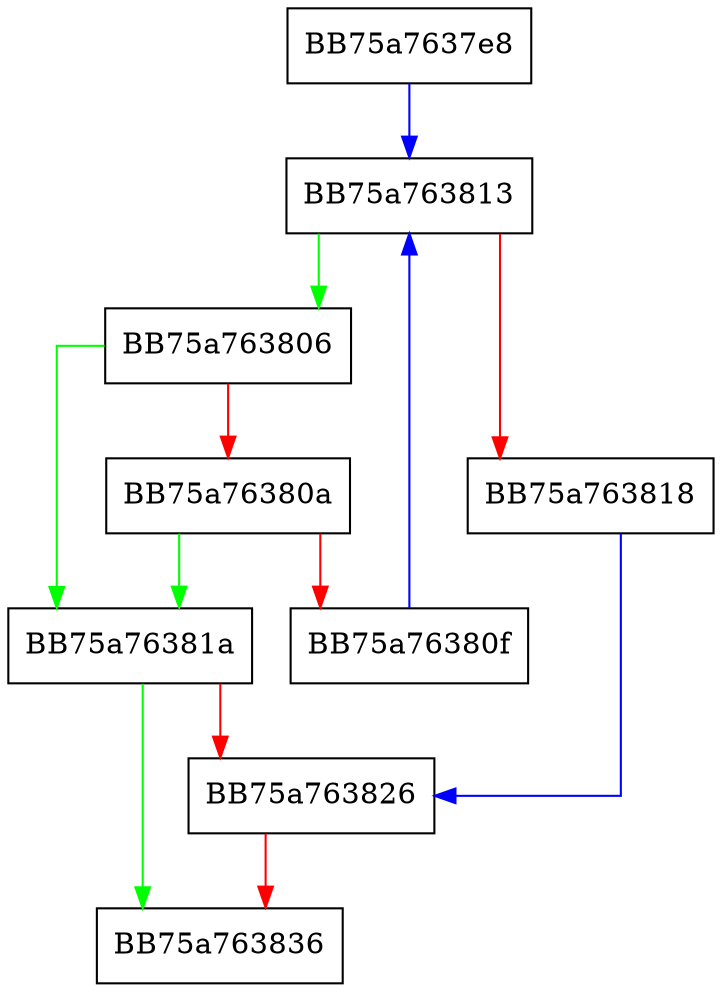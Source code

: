 digraph sqlite3BtreeClearTable {
  node [shape="box"];
  graph [splines=ortho];
  BB75a7637e8 -> BB75a763813 [color="blue"];
  BB75a763806 -> BB75a76381a [color="green"];
  BB75a763806 -> BB75a76380a [color="red"];
  BB75a76380a -> BB75a76381a [color="green"];
  BB75a76380a -> BB75a76380f [color="red"];
  BB75a76380f -> BB75a763813 [color="blue"];
  BB75a763813 -> BB75a763806 [color="green"];
  BB75a763813 -> BB75a763818 [color="red"];
  BB75a763818 -> BB75a763826 [color="blue"];
  BB75a76381a -> BB75a763836 [color="green"];
  BB75a76381a -> BB75a763826 [color="red"];
  BB75a763826 -> BB75a763836 [color="red"];
}